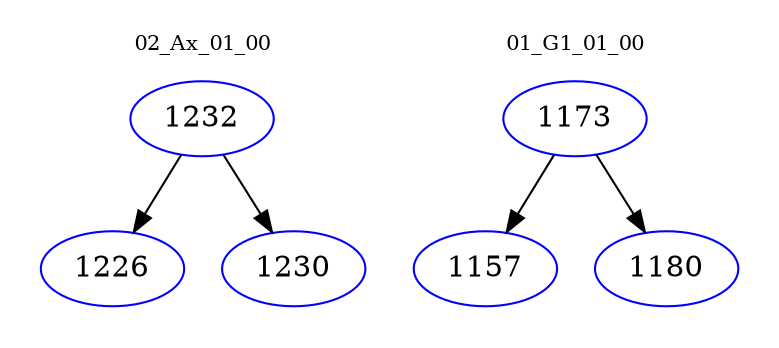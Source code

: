 digraph{
subgraph cluster_0 {
color = white
label = "02_Ax_01_00";
fontsize=10;
T0_1232 [label="1232", color="blue"]
T0_1232 -> T0_1226 [color="black"]
T0_1226 [label="1226", color="blue"]
T0_1232 -> T0_1230 [color="black"]
T0_1230 [label="1230", color="blue"]
}
subgraph cluster_1 {
color = white
label = "01_G1_01_00";
fontsize=10;
T1_1173 [label="1173", color="blue"]
T1_1173 -> T1_1157 [color="black"]
T1_1157 [label="1157", color="blue"]
T1_1173 -> T1_1180 [color="black"]
T1_1180 [label="1180", color="blue"]
}
}
